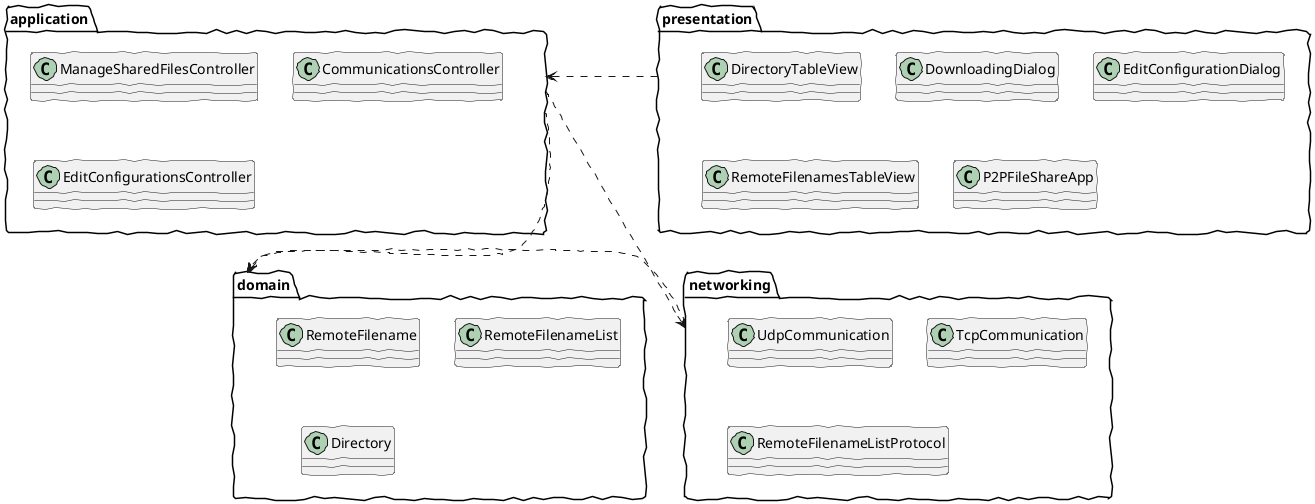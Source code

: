 @startuml

'http://plantuml.com/skinparam.html'
skinparam handwritten true
skinparam monochrome false
skinparam defaultFontName FG Virgil
skinparam shadowing false

package "presentation" {

    class DirectoryTableView
    class DownloadingDialog
    class EditConfigurationDialog
    class RemoteFilenamesTableView
    class P2PFileShareApp
}

package "application" {
    class ManageSharedFilesController
    class CommunicationsController
    class EditConfigurationsController
}

package "networking" {

    class UdpCommunication
    class TcpCommunication
    class RemoteFilenameListProtocol
}

package "domain" {

    class RemoteFilename
    class RemoteFilenameList
    class Directory
}

application .> domain
application .> networking
networking .> domain
presentation .> application

@enduml